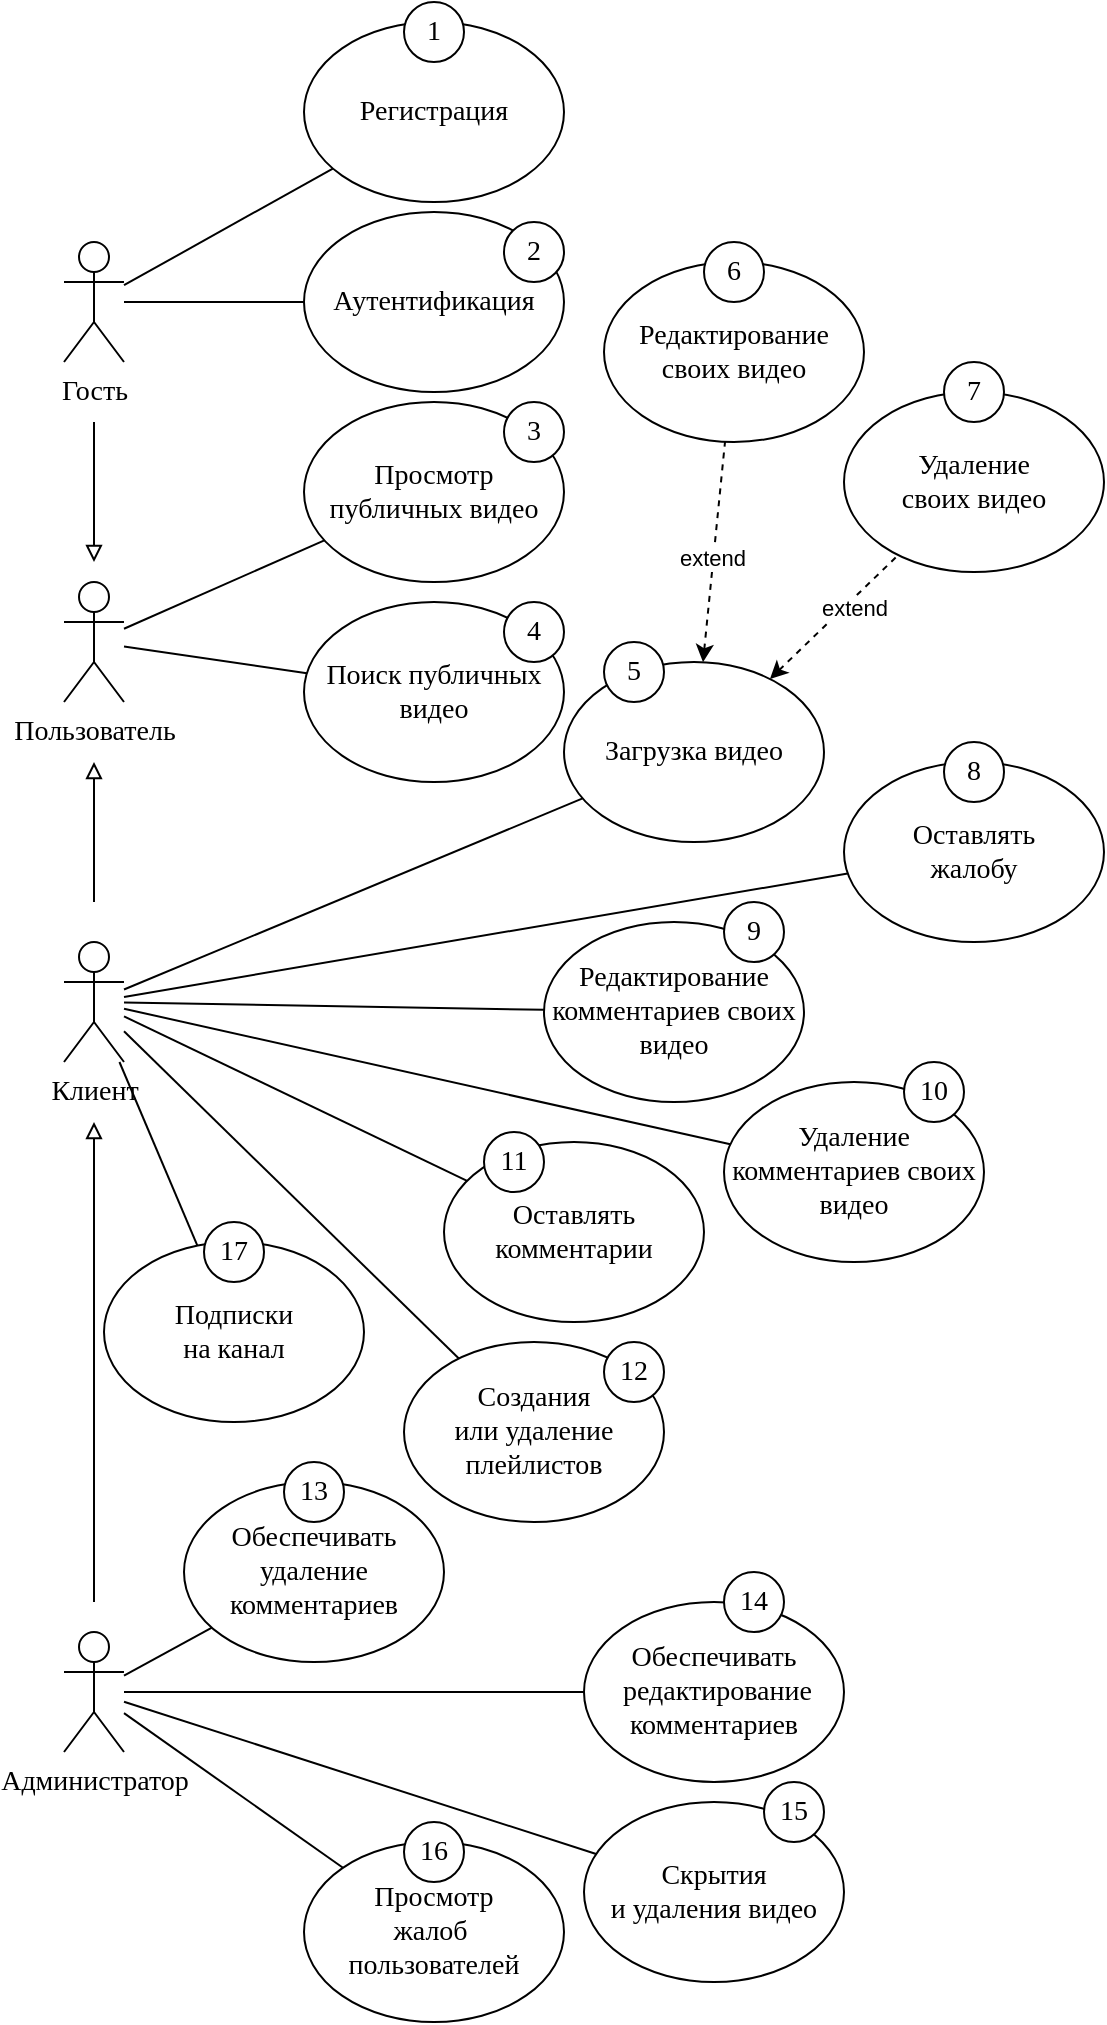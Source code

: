 <mxfile version="24.7.8">
  <diagram name="Страница — 1" id="E6bSnF_VHT4iEEO59rYy">
    <mxGraphModel dx="1050" dy="621" grid="1" gridSize="10" guides="1" tooltips="1" connect="1" arrows="1" fold="1" page="1" pageScale="1" pageWidth="827" pageHeight="1169" math="0" shadow="0">
      <root>
        <mxCell id="0" />
        <mxCell id="1" parent="0" />
        <mxCell id="4aJVaFBn8uNp1Ig8Rj45-8" style="rounded=0;orthogonalLoop=1;jettySize=auto;html=1;endArrow=none;endFill=0;" parent="1" source="4aJVaFBn8uNp1Ig8Rj45-1" target="4aJVaFBn8uNp1Ig8Rj45-6" edge="1">
          <mxGeometry relative="1" as="geometry" />
        </mxCell>
        <mxCell id="4aJVaFBn8uNp1Ig8Rj45-9" style="edgeStyle=none;shape=connector;rounded=0;orthogonalLoop=1;jettySize=auto;html=1;strokeColor=default;align=center;verticalAlign=middle;fontFamily=Helvetica;fontSize=11;fontColor=default;labelBackgroundColor=default;endArrow=none;endFill=0;" parent="1" source="4aJVaFBn8uNp1Ig8Rj45-1" target="4aJVaFBn8uNp1Ig8Rj45-7" edge="1">
          <mxGeometry relative="1" as="geometry" />
        </mxCell>
        <mxCell id="4aJVaFBn8uNp1Ig8Rj45-1" value="Пользователь" style="shape=umlActor;verticalLabelPosition=bottom;verticalAlign=top;html=1;outlineConnect=0;fontFamily=Times New Roman;fontSize=14;" parent="1" vertex="1">
          <mxGeometry x="40" y="310" width="30" height="60" as="geometry" />
        </mxCell>
        <mxCell id="4aJVaFBn8uNp1Ig8Rj45-13" style="edgeStyle=none;shape=connector;rounded=0;orthogonalLoop=1;jettySize=auto;html=1;strokeColor=default;align=center;verticalAlign=middle;fontFamily=Helvetica;fontSize=11;fontColor=default;labelBackgroundColor=default;endArrow=none;endFill=0;" parent="1" source="4aJVaFBn8uNp1Ig8Rj45-2" target="4aJVaFBn8uNp1Ig8Rj45-10" edge="1">
          <mxGeometry relative="1" as="geometry" />
        </mxCell>
        <mxCell id="4aJVaFBn8uNp1Ig8Rj45-14" style="edgeStyle=none;shape=connector;rounded=0;orthogonalLoop=1;jettySize=auto;html=1;strokeColor=default;align=center;verticalAlign=middle;fontFamily=Helvetica;fontSize=11;fontColor=default;labelBackgroundColor=default;endArrow=none;endFill=0;" parent="1" source="4aJVaFBn8uNp1Ig8Rj45-2" target="4aJVaFBn8uNp1Ig8Rj45-11" edge="1">
          <mxGeometry relative="1" as="geometry" />
        </mxCell>
        <mxCell id="4aJVaFBn8uNp1Ig8Rj45-15" style="edgeStyle=none;shape=connector;rounded=0;orthogonalLoop=1;jettySize=auto;html=1;strokeColor=default;align=center;verticalAlign=middle;fontFamily=Helvetica;fontSize=11;fontColor=default;labelBackgroundColor=default;endArrow=block;endFill=0;" parent="1" edge="1">
          <mxGeometry relative="1" as="geometry">
            <mxPoint x="55" y="230" as="sourcePoint" />
            <mxPoint x="55" y="300" as="targetPoint" />
          </mxGeometry>
        </mxCell>
        <mxCell id="4aJVaFBn8uNp1Ig8Rj45-2" value="Гость" style="shape=umlActor;verticalLabelPosition=bottom;verticalAlign=top;html=1;outlineConnect=0;fontFamily=Times New Roman;fontSize=14;" parent="1" vertex="1">
          <mxGeometry x="40" y="140" width="30" height="60" as="geometry" />
        </mxCell>
        <mxCell id="4aJVaFBn8uNp1Ig8Rj45-16" style="edgeStyle=none;shape=connector;rounded=0;orthogonalLoop=1;jettySize=auto;html=1;strokeColor=default;align=center;verticalAlign=middle;fontFamily=Helvetica;fontSize=11;fontColor=default;labelBackgroundColor=default;endArrow=block;endFill=0;" parent="1" edge="1">
          <mxGeometry relative="1" as="geometry">
            <mxPoint x="55" y="470" as="sourcePoint" />
            <mxPoint x="55" y="400" as="targetPoint" />
          </mxGeometry>
        </mxCell>
        <mxCell id="4aJVaFBn8uNp1Ig8Rj45-27" style="edgeStyle=none;shape=connector;rounded=0;orthogonalLoop=1;jettySize=auto;html=1;strokeColor=default;align=center;verticalAlign=middle;fontFamily=Helvetica;fontSize=11;fontColor=default;labelBackgroundColor=default;endArrow=none;endFill=0;" parent="1" source="4aJVaFBn8uNp1Ig8Rj45-3" target="4aJVaFBn8uNp1Ig8Rj45-18" edge="1">
          <mxGeometry relative="1" as="geometry" />
        </mxCell>
        <mxCell id="4aJVaFBn8uNp1Ig8Rj45-28" style="edgeStyle=none;shape=connector;rounded=0;orthogonalLoop=1;jettySize=auto;html=1;strokeColor=default;align=center;verticalAlign=middle;fontFamily=Helvetica;fontSize=11;fontColor=default;labelBackgroundColor=default;endArrow=none;endFill=0;" parent="1" source="4aJVaFBn8uNp1Ig8Rj45-3" target="4aJVaFBn8uNp1Ig8Rj45-20" edge="1">
          <mxGeometry relative="1" as="geometry" />
        </mxCell>
        <mxCell id="4aJVaFBn8uNp1Ig8Rj45-29" style="edgeStyle=none;shape=connector;rounded=0;orthogonalLoop=1;jettySize=auto;html=1;strokeColor=default;align=center;verticalAlign=middle;fontFamily=Helvetica;fontSize=11;fontColor=default;labelBackgroundColor=default;endArrow=none;endFill=0;" parent="1" source="4aJVaFBn8uNp1Ig8Rj45-3" target="4aJVaFBn8uNp1Ig8Rj45-19" edge="1">
          <mxGeometry relative="1" as="geometry" />
        </mxCell>
        <mxCell id="4aJVaFBn8uNp1Ig8Rj45-30" style="edgeStyle=none;shape=connector;rounded=0;orthogonalLoop=1;jettySize=auto;html=1;strokeColor=default;align=center;verticalAlign=middle;fontFamily=Helvetica;fontSize=11;fontColor=default;labelBackgroundColor=default;endArrow=none;endFill=0;" parent="1" source="4aJVaFBn8uNp1Ig8Rj45-3" target="4aJVaFBn8uNp1Ig8Rj45-22" edge="1">
          <mxGeometry relative="1" as="geometry" />
        </mxCell>
        <mxCell id="4aJVaFBn8uNp1Ig8Rj45-31" style="edgeStyle=none;shape=connector;rounded=0;orthogonalLoop=1;jettySize=auto;html=1;strokeColor=default;align=center;verticalAlign=middle;fontFamily=Helvetica;fontSize=11;fontColor=default;labelBackgroundColor=default;endArrow=none;endFill=0;" parent="1" source="4aJVaFBn8uNp1Ig8Rj45-3" target="4aJVaFBn8uNp1Ig8Rj45-23" edge="1">
          <mxGeometry relative="1" as="geometry" />
        </mxCell>
        <mxCell id="4aJVaFBn8uNp1Ig8Rj45-32" style="edgeStyle=none;shape=connector;rounded=0;orthogonalLoop=1;jettySize=auto;html=1;strokeColor=default;align=center;verticalAlign=middle;fontFamily=Helvetica;fontSize=11;fontColor=default;labelBackgroundColor=default;endArrow=none;endFill=0;" parent="1" source="4aJVaFBn8uNp1Ig8Rj45-3" target="4aJVaFBn8uNp1Ig8Rj45-21" edge="1">
          <mxGeometry relative="1" as="geometry" />
        </mxCell>
        <mxCell id="OGg3-De7Xh_WR3DLhuEM-7" style="edgeStyle=none;rounded=0;orthogonalLoop=1;jettySize=auto;html=1;endArrow=none;endFill=0;" parent="1" source="4aJVaFBn8uNp1Ig8Rj45-3" target="OGg3-De7Xh_WR3DLhuEM-3" edge="1">
          <mxGeometry relative="1" as="geometry" />
        </mxCell>
        <mxCell id="4aJVaFBn8uNp1Ig8Rj45-3" value="Клиент" style="shape=umlActor;verticalLabelPosition=bottom;verticalAlign=top;html=1;outlineConnect=0;fontFamily=Times New Roman;fontSize=14;" parent="1" vertex="1">
          <mxGeometry x="40" y="490" width="30" height="60" as="geometry" />
        </mxCell>
        <mxCell id="4aJVaFBn8uNp1Ig8Rj45-17" style="edgeStyle=none;shape=connector;rounded=0;orthogonalLoop=1;jettySize=auto;html=1;strokeColor=default;align=center;verticalAlign=middle;fontFamily=Helvetica;fontSize=11;fontColor=default;labelBackgroundColor=default;endArrow=block;endFill=0;" parent="1" edge="1">
          <mxGeometry relative="1" as="geometry">
            <mxPoint x="55" y="820" as="sourcePoint" />
            <mxPoint x="55" y="580" as="targetPoint" />
          </mxGeometry>
        </mxCell>
        <mxCell id="4aJVaFBn8uNp1Ig8Rj45-33" style="edgeStyle=none;shape=connector;rounded=0;orthogonalLoop=1;jettySize=auto;html=1;strokeColor=default;align=center;verticalAlign=middle;fontFamily=Helvetica;fontSize=11;fontColor=default;labelBackgroundColor=default;endArrow=none;endFill=0;" parent="1" source="4aJVaFBn8uNp1Ig8Rj45-4" target="4aJVaFBn8uNp1Ig8Rj45-24" edge="1">
          <mxGeometry relative="1" as="geometry" />
        </mxCell>
        <mxCell id="4aJVaFBn8uNp1Ig8Rj45-34" style="edgeStyle=none;shape=connector;rounded=0;orthogonalLoop=1;jettySize=auto;html=1;strokeColor=default;align=center;verticalAlign=middle;fontFamily=Helvetica;fontSize=11;fontColor=default;labelBackgroundColor=default;endArrow=none;endFill=0;" parent="1" source="4aJVaFBn8uNp1Ig8Rj45-4" target="4aJVaFBn8uNp1Ig8Rj45-25" edge="1">
          <mxGeometry relative="1" as="geometry" />
        </mxCell>
        <mxCell id="4aJVaFBn8uNp1Ig8Rj45-35" style="edgeStyle=none;shape=connector;rounded=0;orthogonalLoop=1;jettySize=auto;html=1;strokeColor=default;align=center;verticalAlign=middle;fontFamily=Helvetica;fontSize=11;fontColor=default;labelBackgroundColor=default;endArrow=none;endFill=0;" parent="1" source="4aJVaFBn8uNp1Ig8Rj45-4" target="4aJVaFBn8uNp1Ig8Rj45-26" edge="1">
          <mxGeometry relative="1" as="geometry" />
        </mxCell>
        <mxCell id="OGg3-De7Xh_WR3DLhuEM-14" style="edgeStyle=none;shape=connector;rounded=0;orthogonalLoop=1;jettySize=auto;html=1;strokeColor=default;align=center;verticalAlign=middle;fontFamily=Helvetica;fontSize=11;fontColor=default;labelBackgroundColor=default;endArrow=none;endFill=0;" parent="1" source="4aJVaFBn8uNp1Ig8Rj45-4" target="OGg3-De7Xh_WR3DLhuEM-13" edge="1">
          <mxGeometry relative="1" as="geometry" />
        </mxCell>
        <mxCell id="4aJVaFBn8uNp1Ig8Rj45-4" value="Администратор" style="shape=umlActor;verticalLabelPosition=bottom;verticalAlign=top;html=1;outlineConnect=0;fontFamily=Times New Roman;fontSize=14;" parent="1" vertex="1">
          <mxGeometry x="40" y="835" width="30" height="60" as="geometry" />
        </mxCell>
        <mxCell id="4aJVaFBn8uNp1Ig8Rj45-6" value="Просмотр публичных видео" style="ellipse;whiteSpace=wrap;html=1;fontFamily=Times New Roman;fontSize=14;" parent="1" vertex="1">
          <mxGeometry x="160" y="220" width="130" height="90" as="geometry" />
        </mxCell>
        <mxCell id="4aJVaFBn8uNp1Ig8Rj45-7" value="Поиск публичных видео" style="ellipse;whiteSpace=wrap;html=1;fontFamily=Times New Roman;fontSize=14;" parent="1" vertex="1">
          <mxGeometry x="160" y="320" width="130" height="90" as="geometry" />
        </mxCell>
        <mxCell id="4aJVaFBn8uNp1Ig8Rj45-10" value="Регистрация" style="ellipse;whiteSpace=wrap;html=1;fontFamily=Times New Roman;fontSize=14;" parent="1" vertex="1">
          <mxGeometry x="160" y="30" width="130" height="90" as="geometry" />
        </mxCell>
        <mxCell id="4aJVaFBn8uNp1Ig8Rj45-11" value="Аутентификация" style="ellipse;whiteSpace=wrap;html=1;fontFamily=Times New Roman;fontSize=14;" parent="1" vertex="1">
          <mxGeometry x="160" y="125" width="130" height="90" as="geometry" />
        </mxCell>
        <mxCell id="eN5u8DYPw_jCEcZoBxwO-16" style="edgeStyle=none;rounded=0;orthogonalLoop=1;jettySize=auto;html=1;dashed=1;startArrow=classic;startFill=1;endArrow=none;endFill=0;" parent="1" source="4aJVaFBn8uNp1Ig8Rj45-18" target="eN5u8DYPw_jCEcZoBxwO-15" edge="1">
          <mxGeometry relative="1" as="geometry" />
        </mxCell>
        <mxCell id="eN5u8DYPw_jCEcZoBxwO-18" value="extend" style="edgeLabel;html=1;align=center;verticalAlign=middle;resizable=0;points=[];fontFamily=Helvetica;fontSize=11;fontColor=default;labelBackgroundColor=default;" parent="eN5u8DYPw_jCEcZoBxwO-16" vertex="1" connectable="0">
          <mxGeometry x="0.221" y="-3" relative="1" as="geometry">
            <mxPoint as="offset" />
          </mxGeometry>
        </mxCell>
        <mxCell id="eN5u8DYPw_jCEcZoBxwO-19" style="edgeStyle=none;shape=connector;rounded=0;orthogonalLoop=1;jettySize=auto;html=1;dashed=1;strokeColor=default;align=center;verticalAlign=middle;fontFamily=Helvetica;fontSize=11;fontColor=default;labelBackgroundColor=default;endArrow=none;endFill=0;startArrow=classic;startFill=1;" parent="1" source="4aJVaFBn8uNp1Ig8Rj45-18" target="eN5u8DYPw_jCEcZoBxwO-14" edge="1">
          <mxGeometry relative="1" as="geometry" />
        </mxCell>
        <mxCell id="eN5u8DYPw_jCEcZoBxwO-20" value="extend" style="edgeLabel;html=1;align=center;verticalAlign=middle;resizable=0;points=[];fontFamily=Helvetica;fontSize=11;fontColor=default;labelBackgroundColor=default;" parent="eN5u8DYPw_jCEcZoBxwO-19" vertex="1" connectable="0">
          <mxGeometry x="-0.053" y="1" relative="1" as="geometry">
            <mxPoint as="offset" />
          </mxGeometry>
        </mxCell>
        <mxCell id="4aJVaFBn8uNp1Ig8Rj45-18" value="&lt;span style=&quot;font-family: &amp;quot;Times New Roman&amp;quot;, serif;&quot;&gt;Загрузка&lt;/span&gt;&lt;span style=&quot;font-family: &amp;quot;Times New Roman&amp;quot;, serif;&quot;&gt;&amp;nbsp;видео&lt;/span&gt;" style="ellipse;whiteSpace=wrap;html=1;fontFamily=Times New Roman;fontSize=14;" parent="1" vertex="1">
          <mxGeometry x="290" y="350" width="130" height="90" as="geometry" />
        </mxCell>
        <mxCell id="4aJVaFBn8uNp1Ig8Rj45-19" value="&lt;span style=&quot;font-size: 14px; font-family: &amp;quot;Times New Roman&amp;quot;, serif;&quot;&gt;Оставлять&lt;br style=&quot;font-size: 14px;&quot;&gt;комментарии&lt;/span&gt;" style="ellipse;whiteSpace=wrap;html=1;fontFamily=Times New Roman;fontSize=14;" parent="1" vertex="1">
          <mxGeometry x="230" y="590" width="130" height="90" as="geometry" />
        </mxCell>
        <mxCell id="4aJVaFBn8uNp1Ig8Rj45-20" value="&lt;span style=&quot;font-size: 14px; font-family: &amp;quot;Times New Roman&amp;quot;, serif;&quot;&gt;Оставлять&lt;br style=&quot;font-size: 14px;&quot;&gt;жалобу&lt;/span&gt;" style="ellipse;whiteSpace=wrap;html=1;fontFamily=Times New Roman;fontSize=14;" parent="1" vertex="1">
          <mxGeometry x="430" y="400" width="130" height="90" as="geometry" />
        </mxCell>
        <mxCell id="4aJVaFBn8uNp1Ig8Rj45-21" value="&lt;span style=&quot;font-size: 14px; font-family: &amp;quot;Times New Roman&amp;quot;, serif;&quot;&gt;&amp;nbsp;Удаление&amp;nbsp;&lt;/span&gt;&lt;div&gt;&lt;span style=&quot;font-size: 14px; font-family: &amp;quot;Times New Roman&amp;quot;, serif;&quot;&gt;комментариев своих видео&lt;/span&gt;&lt;/div&gt;" style="ellipse;whiteSpace=wrap;html=1;fontFamily=Times New Roman;fontSize=14;" parent="1" vertex="1">
          <mxGeometry x="370" y="560" width="130" height="90" as="geometry" />
        </mxCell>
        <mxCell id="4aJVaFBn8uNp1Ig8Rj45-22" value="&lt;span style=&quot;font-size: 14px; font-family: &amp;quot;Times New Roman&amp;quot;, serif;&quot;&gt;Подписки&lt;br style=&quot;font-size: 14px;&quot;&gt;на канал&lt;/span&gt;" style="ellipse;whiteSpace=wrap;html=1;fontFamily=Times New Roman;fontSize=14;" parent="1" vertex="1">
          <mxGeometry x="60" y="640" width="130" height="90" as="geometry" />
        </mxCell>
        <mxCell id="4aJVaFBn8uNp1Ig8Rj45-23" value="&lt;span style=&quot;font-size: 14px; font-family: &amp;quot;Times New Roman&amp;quot;, serif;&quot;&gt;Создания&lt;br style=&quot;font-size: 14px;&quot;&gt;или удаление плейлистов&lt;/span&gt;" style="ellipse;whiteSpace=wrap;html=1;fontFamily=Times New Roman;fontSize=14;" parent="1" vertex="1">
          <mxGeometry x="210" y="690" width="130" height="90" as="geometry" />
        </mxCell>
        <mxCell id="4aJVaFBn8uNp1Ig8Rj45-24" value="&lt;span style=&quot;font-size: 14px; font-family: &amp;quot;Times New Roman&amp;quot;, serif;&quot;&gt;Скрытия&lt;br style=&quot;font-size: 14px;&quot;&gt;и удаления видео&lt;/span&gt;" style="ellipse;whiteSpace=wrap;html=1;fontFamily=Times New Roman;fontSize=14;" parent="1" vertex="1">
          <mxGeometry x="300" y="920" width="130" height="90" as="geometry" />
        </mxCell>
        <mxCell id="4aJVaFBn8uNp1Ig8Rj45-25" value="&lt;span style=&quot;font-size: 14px; font-family: &amp;quot;Times New Roman&amp;quot;, serif;&quot;&gt;Просмотр&lt;br style=&quot;font-size: 14px;&quot;&gt;жалоб&amp;nbsp;&lt;/span&gt;&lt;div&gt;&lt;span style=&quot;font-size: 14px; font-family: &amp;quot;Times New Roman&amp;quot;, serif;&quot;&gt;пользователей&lt;/span&gt;&lt;/div&gt;" style="ellipse;whiteSpace=wrap;html=1;fontFamily=Times New Roman;fontSize=14;" parent="1" vertex="1">
          <mxGeometry x="160" y="940" width="130" height="90" as="geometry" />
        </mxCell>
        <mxCell id="4aJVaFBn8uNp1Ig8Rj45-26" value="&lt;span style=&quot;font-size: 14px; font-family: &amp;quot;Times New Roman&amp;quot;, serif;&quot;&gt;Обеспечивать&lt;/span&gt;&lt;div&gt;&lt;span style=&quot;font-size: 14px; font-family: &amp;quot;Times New Roman&amp;quot;, serif;&quot;&gt;&amp;nbsp;редактирование комментариев&lt;/span&gt;&lt;/div&gt;" style="ellipse;whiteSpace=wrap;html=1;fontFamily=Times New Roman;fontSize=14;" parent="1" vertex="1">
          <mxGeometry x="300" y="820" width="130" height="90" as="geometry" />
        </mxCell>
        <mxCell id="OGg3-De7Xh_WR3DLhuEM-3" value="&lt;span style=&quot;font-size: 14px; font-family: &amp;quot;Times New Roman&amp;quot;, serif;&quot;&gt;Редактирование комментариев своих видео&lt;/span&gt;" style="ellipse;whiteSpace=wrap;html=1;fontFamily=Times New Roman;fontSize=14;" parent="1" vertex="1">
          <mxGeometry x="280" y="480" width="130" height="90" as="geometry" />
        </mxCell>
        <mxCell id="OGg3-De7Xh_WR3DLhuEM-13" value="&lt;span style=&quot;font-size: 14px; font-family: &amp;quot;Times New Roman&amp;quot;, serif;&quot;&gt;Обеспечивать&lt;br style=&quot;font-size: 14px;&quot;&gt;удаление комментариев&lt;/span&gt;" style="ellipse;whiteSpace=wrap;html=1;fontFamily=Times New Roman;fontSize=14;" parent="1" vertex="1">
          <mxGeometry x="100" y="760" width="130" height="90" as="geometry" />
        </mxCell>
        <mxCell id="eN5u8DYPw_jCEcZoBxwO-1" value="1" style="ellipse;whiteSpace=wrap;html=1;fontFamily=Times New Roman;fontSize=14;" parent="1" vertex="1">
          <mxGeometry x="210" y="20" width="30" height="30" as="geometry" />
        </mxCell>
        <mxCell id="eN5u8DYPw_jCEcZoBxwO-2" value="2" style="ellipse;whiteSpace=wrap;html=1;fontFamily=Times New Roman;fontSize=14;" parent="1" vertex="1">
          <mxGeometry x="260" y="130" width="30" height="30" as="geometry" />
        </mxCell>
        <mxCell id="eN5u8DYPw_jCEcZoBxwO-3" value="3" style="ellipse;whiteSpace=wrap;html=1;fontFamily=Times New Roman;fontSize=14;" parent="1" vertex="1">
          <mxGeometry x="260" y="220" width="30" height="30" as="geometry" />
        </mxCell>
        <mxCell id="eN5u8DYPw_jCEcZoBxwO-4" value="4" style="ellipse;whiteSpace=wrap;html=1;fontFamily=Times New Roman;fontSize=14;" parent="1" vertex="1">
          <mxGeometry x="260" y="320" width="30" height="30" as="geometry" />
        </mxCell>
        <mxCell id="eN5u8DYPw_jCEcZoBxwO-5" value="5" style="ellipse;whiteSpace=wrap;html=1;fontFamily=Times New Roman;fontSize=14;" parent="1" vertex="1">
          <mxGeometry x="310" y="340" width="30" height="30" as="geometry" />
        </mxCell>
        <mxCell id="eN5u8DYPw_jCEcZoBxwO-8" value="17" style="ellipse;whiteSpace=wrap;html=1;fontFamily=Times New Roman;fontSize=14;" parent="1" vertex="1">
          <mxGeometry x="110" y="630" width="30" height="30" as="geometry" />
        </mxCell>
        <mxCell id="eN5u8DYPw_jCEcZoBxwO-14" value="&lt;span style=&quot;font-family: &amp;quot;Times New Roman&amp;quot;, serif;&quot;&gt;Редактирование своих&amp;nbsp;&lt;/span&gt;&lt;span style=&quot;font-family: &amp;quot;Times New Roman&amp;quot;, serif; background-color: initial;&quot;&gt;видео&lt;/span&gt;" style="ellipse;whiteSpace=wrap;html=1;fontFamily=Times New Roman;fontSize=14;" parent="1" vertex="1">
          <mxGeometry x="310" y="150" width="130" height="90" as="geometry" />
        </mxCell>
        <mxCell id="eN5u8DYPw_jCEcZoBxwO-15" value="&lt;span style=&quot;font-family: &amp;quot;Times New Roman&amp;quot;, serif;&quot;&gt;Удаление своих&lt;/span&gt;&lt;span style=&quot;font-family: &amp;quot;Times New Roman&amp;quot;, serif;&quot;&gt;&amp;nbsp;видео&lt;/span&gt;" style="ellipse;whiteSpace=wrap;html=1;fontFamily=Times New Roman;fontSize=14;" parent="1" vertex="1">
          <mxGeometry x="430" y="215" width="130" height="90" as="geometry" />
        </mxCell>
        <mxCell id="eN5u8DYPw_jCEcZoBxwO-21" value="6" style="ellipse;whiteSpace=wrap;html=1;fontFamily=Times New Roman;fontSize=14;" parent="1" vertex="1">
          <mxGeometry x="360" y="140" width="30" height="30" as="geometry" />
        </mxCell>
        <mxCell id="eN5u8DYPw_jCEcZoBxwO-22" value="7" style="ellipse;whiteSpace=wrap;html=1;fontFamily=Times New Roman;fontSize=14;" parent="1" vertex="1">
          <mxGeometry x="480" y="200" width="30" height="30" as="geometry" />
        </mxCell>
        <mxCell id="eN5u8DYPw_jCEcZoBxwO-23" value="8" style="ellipse;whiteSpace=wrap;html=1;fontFamily=Times New Roman;fontSize=14;" parent="1" vertex="1">
          <mxGeometry x="480" y="390" width="30" height="30" as="geometry" />
        </mxCell>
        <mxCell id="eN5u8DYPw_jCEcZoBxwO-24" value="9" style="ellipse;whiteSpace=wrap;html=1;fontFamily=Times New Roman;fontSize=14;" parent="1" vertex="1">
          <mxGeometry x="370" y="470" width="30" height="30" as="geometry" />
        </mxCell>
        <mxCell id="eN5u8DYPw_jCEcZoBxwO-25" value="10" style="ellipse;whiteSpace=wrap;html=1;fontFamily=Times New Roman;fontSize=14;" parent="1" vertex="1">
          <mxGeometry x="460" y="550" width="30" height="30" as="geometry" />
        </mxCell>
        <mxCell id="eN5u8DYPw_jCEcZoBxwO-26" value="11" style="ellipse;whiteSpace=wrap;html=1;fontFamily=Times New Roman;fontSize=14;" parent="1" vertex="1">
          <mxGeometry x="250" y="585" width="30" height="30" as="geometry" />
        </mxCell>
        <mxCell id="eN5u8DYPw_jCEcZoBxwO-27" value="12" style="ellipse;whiteSpace=wrap;html=1;fontFamily=Times New Roman;fontSize=14;" parent="1" vertex="1">
          <mxGeometry x="310" y="690" width="30" height="30" as="geometry" />
        </mxCell>
        <mxCell id="eN5u8DYPw_jCEcZoBxwO-28" value="13" style="ellipse;whiteSpace=wrap;html=1;fontFamily=Times New Roman;fontSize=14;" parent="1" vertex="1">
          <mxGeometry x="150" y="750" width="30" height="30" as="geometry" />
        </mxCell>
        <mxCell id="eN5u8DYPw_jCEcZoBxwO-29" value="14" style="ellipse;whiteSpace=wrap;html=1;fontFamily=Times New Roman;fontSize=14;" parent="1" vertex="1">
          <mxGeometry x="370" y="805" width="30" height="30" as="geometry" />
        </mxCell>
        <mxCell id="eN5u8DYPw_jCEcZoBxwO-30" value="15" style="ellipse;whiteSpace=wrap;html=1;fontFamily=Times New Roman;fontSize=14;" parent="1" vertex="1">
          <mxGeometry x="390" y="910" width="30" height="30" as="geometry" />
        </mxCell>
        <mxCell id="eN5u8DYPw_jCEcZoBxwO-31" value="16" style="ellipse;whiteSpace=wrap;html=1;fontFamily=Times New Roman;fontSize=14;" parent="1" vertex="1">
          <mxGeometry x="210" y="930" width="30" height="30" as="geometry" />
        </mxCell>
      </root>
    </mxGraphModel>
  </diagram>
</mxfile>
